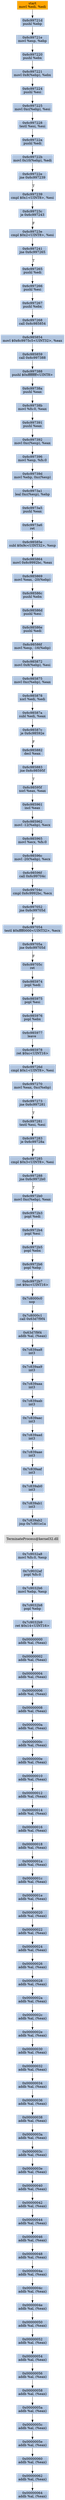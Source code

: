 digraph G {
node[shape=rectangle,style=filled,fillcolor=lightsteelblue,color=lightsteelblue]
bgcolor="transparent"
a0x6c99721bmovl_edi_edi[label="start\nmovl %edi, %edi",color="lightgrey",fillcolor="orange"];
a0x6c99721dpushl_ebp[label="0x6c99721d\npushl %ebp"];
a0x6c99721emovl_esp_ebp[label="0x6c99721e\nmovl %esp, %ebp"];
a0x6c997220pushl_ebx[label="0x6c997220\npushl %ebx"];
a0x6c997221movl_0x8ebp__ebx[label="0x6c997221\nmovl 0x8(%ebp), %ebx"];
a0x6c997224pushl_esi[label="0x6c997224\npushl %esi"];
a0x6c997225movl_0xcebp__esi[label="0x6c997225\nmovl 0xc(%ebp), %esi"];
a0x6c997228testl_esi_esi[label="0x6c997228\ntestl %esi, %esi"];
a0x6c99722apushl_edi[label="0x6c99722a\npushl %edi"];
a0x6c99722bmovl_0x10ebp__edi[label="0x6c99722b\nmovl 0x10(%ebp), %edi"];
a0x6c99722ejne_0x6c997239[label="0x6c99722e\njne 0x6c997239"];
a0x6c997239cmpl_0x1UINT8_esi[label="0x6c997239\ncmpl $0x1<UINT8>, %esi"];
a0x6c99723cje_0x6c997243[label="0x6c99723c\nje 0x6c997243"];
a0x6c99723ecmpl_0x2UINT8_esi[label="0x6c99723e\ncmpl $0x2<UINT8>, %esi"];
a0x6c997241jne_0x6c997265[label="0x6c997241\njne 0x6c997265"];
a0x6c997265pushl_edi[label="0x6c997265\npushl %edi"];
a0x6c997266pushl_esi[label="0x6c997266\npushl %esi"];
a0x6c997267pushl_ebx[label="0x6c997267\npushl %ebx"];
a0x6c997268call_0x6c985854[label="0x6c997268\ncall 0x6c985854"];
a0x6c985854movl_0x6c9975c5UINT32_eax[label="0x6c985854\nmovl $0x6c9975c5<UINT32>, %eax"];
a0x6c985859call_0x6c997388[label="0x6c985859\ncall 0x6c997388"];
a0x6c997388pushl_0xffffffffUINT8[label="0x6c997388\npushl $0xffffffff<UINT8>"];
a0x6c99738apushl_eax[label="0x6c99738a\npushl %eax"];
a0x6c99738bmovl_fs_0_eax[label="0x6c99738b\nmovl %fs:0, %eax"];
a0x6c997391pushl_eax[label="0x6c997391\npushl %eax"];
a0x6c997392movl_0xcesp__eax[label="0x6c997392\nmovl 0xc(%esp), %eax"];
a0x6c997396movl_esp_fs_0[label="0x6c997396\nmovl %esp, %fs:0"];
a0x6c99739dmovl_ebp_0xcesp_[label="0x6c99739d\nmovl %ebp, 0xc(%esp)"];
a0x6c9973a1leal_0xcesp__ebp[label="0x6c9973a1\nleal 0xc(%esp), %ebp"];
a0x6c9973a5pushl_eax[label="0x6c9973a5\npushl %eax"];
a0x6c9973a6ret[label="0x6c9973a6\nret"];
a0x6c98585esubl_0x9cUINT32_esp[label="0x6c98585e\nsubl $0x9c<UINT32>, %esp"];
a0x6c985864movl_0x6c9992bc_eax[label="0x6c985864\nmovl 0x6c9992bc, %eax"];
a0x6c985869movl_eax__20ebp_[label="0x6c985869\nmovl %eax, -20(%ebp)"];
a0x6c98586cpushl_ebx[label="0x6c98586c\npushl %ebx"];
a0x6c98586dpushl_esi[label="0x6c98586d\npushl %esi"];
a0x6c98586epushl_edi[label="0x6c98586e\npushl %edi"];
a0x6c98586fmovl_esp__16ebp_[label="0x6c98586f\nmovl %esp, -16(%ebp)"];
a0x6c985872movl_0x8ebp__esi[label="0x6c985872\nmovl 0x8(%ebp), %esi"];
a0x6c985875movl_0xcebp__eax[label="0x6c985875\nmovl 0xc(%ebp), %eax"];
a0x6c985878xorl_edi_edi[label="0x6c985878\nxorl %edi, %edi"];
a0x6c98587asubl_edi_eax[label="0x6c98587a\nsubl %edi, %eax"];
a0x6c98587cje_0x6c98592e[label="0x6c98587c\nje 0x6c98592e"];
a0x6c985882decl_eax[label="0x6c985882\ndecl %eax"];
a0x6c985883jne_0x6c98595f[label="0x6c985883\njne 0x6c98595f"];
a0x6c98595fxorl_eax_eax[label="0x6c98595f\nxorl %eax, %eax"];
a0x6c985961incl_eax[label="0x6c985961\nincl %eax"];
a0x6c985962movl__12ebp__ecx[label="0x6c985962\nmovl -12(%ebp), %ecx"];
a0x6c985965movl_ecx_fs_0[label="0x6c985965\nmovl %ecx, %fs:0"];
a0x6c98596cmovl__20ebp__ecx[label="0x6c98596c\nmovl -20(%ebp), %ecx"];
a0x6c98596fcall_0x6c99704c[label="0x6c98596f\ncall 0x6c99704c"];
a0x6c99704ccmpl_0x6c9992bc_ecx[label="0x6c99704c\ncmpl 0x6c9992bc, %ecx"];
a0x6c997052jne_0x6c99705d[label="0x6c997052\njne 0x6c99705d"];
a0x6c997054testl_0xffff0000UINT32_ecx[label="0x6c997054\ntestl $0xffff0000<UINT32>, %ecx"];
a0x6c99705ajne_0x6c99705d[label="0x6c99705a\njne 0x6c99705d"];
a0x6c99705cret[label="0x6c99705c\nret"];
a0x6c985974popl_edi[label="0x6c985974\npopl %edi"];
a0x6c985975popl_esi[label="0x6c985975\npopl %esi"];
a0x6c985976popl_ebx[label="0x6c985976\npopl %ebx"];
a0x6c985977leave_[label="0x6c985977\nleave "];
a0x6c985978ret_0xcUINT16[label="0x6c985978\nret $0xc<UINT16>"];
a0x6c99726dcmpl_0x1UINT8_esi[label="0x6c99726d\ncmpl $0x1<UINT8>, %esi"];
a0x6c997270movl_eax_0xcebp_[label="0x6c997270\nmovl %eax, 0xc(%ebp)"];
a0x6c997273jne_0x6c997281[label="0x6c997273\njne 0x6c997281"];
a0x6c997281testl_esi_esi[label="0x6c997281\ntestl %esi, %esi"];
a0x6c997283je_0x6c99728a[label="0x6c997283\nje 0x6c99728a"];
a0x6c997285cmpl_0x3UINT8_esi[label="0x6c997285\ncmpl $0x3<UINT8>, %esi"];
a0x6c997288jne_0x6c9972b0[label="0x6c997288\njne 0x6c9972b0"];
a0x6c9972b0movl_0xcebp__eax[label="0x6c9972b0\nmovl 0xc(%ebp), %eax"];
a0x6c9972b3popl_edi[label="0x6c9972b3\npopl %edi"];
a0x6c9972b4popl_esi[label="0x6c9972b4\npopl %esi"];
a0x6c9972b5popl_ebx[label="0x6c9972b5\npopl %ebx"];
a0x6c9972b6popl_ebp[label="0x6c9972b6\npopl %ebp"];
a0x6c9972b7ret_0xcUINT16[label="0x6c9972b7\nret $0xc<UINT16>"];
a0x7c8000c0nop_[label="0x7c8000c0\nnop "];
a0x7c8000c1call_0x63d7f9f4[label="0x7c8000c1\ncall 0x63d7f9f4"];
a0x63d7f9f4addb_al_eax_[label="0x63d7f9f4\naddb %al, (%eax)"];
a0x7c839aa8int3_[label="0x7c839aa8\nint3 "];
a0x7c839aa9int3_[label="0x7c839aa9\nint3 "];
a0x7c839aaaint3_[label="0x7c839aaa\nint3 "];
a0x7c839aabint3_[label="0x7c839aab\nint3 "];
a0x7c839aacint3_[label="0x7c839aac\nint3 "];
a0x7c839aadint3_[label="0x7c839aad\nint3 "];
a0x7c839aaeint3_[label="0x7c839aae\nint3 "];
a0x7c839aafint3_[label="0x7c839aaf\nint3 "];
a0x7c839ab0int3_[label="0x7c839ab0\nint3 "];
a0x7c839ab1int3_[label="0x7c839ab1\nint3 "];
a0x7c839ab2jmp_0x7c801e1a[label="0x7c839ab2\njmp 0x7c801e1a"];
TerminateProcess_kernel32_dll[label="TerminateProcess@kernel32.dll",color="lightgrey",fillcolor="lightgrey"];
a0x7c9032a8movl_fs_0_esp[label="0x7c9032a8\nmovl %fs:0, %esp"];
a0x7c9032afpopl_fs_0[label="0x7c9032af\npopl %fs:0"];
a0x7c9032b6movl_ebp_esp[label="0x7c9032b6\nmovl %ebp, %esp"];
a0x7c9032b8popl_ebp[label="0x7c9032b8\npopl %ebp"];
a0x7c9032b9ret_0x14UINT16[label="0x7c9032b9\nret $0x14<UINT16>"];
a0x00000000addb_al_eax_[label="0x00000000\naddb %al, (%eax)"];
a0x00000002addb_al_eax_[label="0x00000002\naddb %al, (%eax)"];
a0x00000004addb_al_eax_[label="0x00000004\naddb %al, (%eax)"];
a0x00000006addb_al_eax_[label="0x00000006\naddb %al, (%eax)"];
a0x00000008addb_al_eax_[label="0x00000008\naddb %al, (%eax)"];
a0x0000000aaddb_al_eax_[label="0x0000000a\naddb %al, (%eax)"];
a0x0000000caddb_al_eax_[label="0x0000000c\naddb %al, (%eax)"];
a0x0000000eaddb_al_eax_[label="0x0000000e\naddb %al, (%eax)"];
a0x00000010addb_al_eax_[label="0x00000010\naddb %al, (%eax)"];
a0x00000012addb_al_eax_[label="0x00000012\naddb %al, (%eax)"];
a0x00000014addb_al_eax_[label="0x00000014\naddb %al, (%eax)"];
a0x00000016addb_al_eax_[label="0x00000016\naddb %al, (%eax)"];
a0x00000018addb_al_eax_[label="0x00000018\naddb %al, (%eax)"];
a0x0000001aaddb_al_eax_[label="0x0000001a\naddb %al, (%eax)"];
a0x0000001caddb_al_eax_[label="0x0000001c\naddb %al, (%eax)"];
a0x0000001eaddb_al_eax_[label="0x0000001e\naddb %al, (%eax)"];
a0x00000020addb_al_eax_[label="0x00000020\naddb %al, (%eax)"];
a0x00000022addb_al_eax_[label="0x00000022\naddb %al, (%eax)"];
a0x00000024addb_al_eax_[label="0x00000024\naddb %al, (%eax)"];
a0x00000026addb_al_eax_[label="0x00000026\naddb %al, (%eax)"];
a0x00000028addb_al_eax_[label="0x00000028\naddb %al, (%eax)"];
a0x0000002aaddb_al_eax_[label="0x0000002a\naddb %al, (%eax)"];
a0x0000002caddb_al_eax_[label="0x0000002c\naddb %al, (%eax)"];
a0x0000002eaddb_al_eax_[label="0x0000002e\naddb %al, (%eax)"];
a0x00000030addb_al_eax_[label="0x00000030\naddb %al, (%eax)"];
a0x00000032addb_al_eax_[label="0x00000032\naddb %al, (%eax)"];
a0x00000034addb_al_eax_[label="0x00000034\naddb %al, (%eax)"];
a0x00000036addb_al_eax_[label="0x00000036\naddb %al, (%eax)"];
a0x00000038addb_al_eax_[label="0x00000038\naddb %al, (%eax)"];
a0x0000003aaddb_al_eax_[label="0x0000003a\naddb %al, (%eax)"];
a0x0000003caddb_al_eax_[label="0x0000003c\naddb %al, (%eax)"];
a0x0000003eaddb_al_eax_[label="0x0000003e\naddb %al, (%eax)"];
a0x00000040addb_al_eax_[label="0x00000040\naddb %al, (%eax)"];
a0x00000042addb_al_eax_[label="0x00000042\naddb %al, (%eax)"];
a0x00000044addb_al_eax_[label="0x00000044\naddb %al, (%eax)"];
a0x00000046addb_al_eax_[label="0x00000046\naddb %al, (%eax)"];
a0x00000048addb_al_eax_[label="0x00000048\naddb %al, (%eax)"];
a0x0000004aaddb_al_eax_[label="0x0000004a\naddb %al, (%eax)"];
a0x0000004caddb_al_eax_[label="0x0000004c\naddb %al, (%eax)"];
a0x0000004eaddb_al_eax_[label="0x0000004e\naddb %al, (%eax)"];
a0x00000050addb_al_eax_[label="0x00000050\naddb %al, (%eax)"];
a0x00000052addb_al_eax_[label="0x00000052\naddb %al, (%eax)"];
a0x00000054addb_al_eax_[label="0x00000054\naddb %al, (%eax)"];
a0x00000056addb_al_eax_[label="0x00000056\naddb %al, (%eax)"];
a0x00000058addb_al_eax_[label="0x00000058\naddb %al, (%eax)"];
a0x0000005aaddb_al_eax_[label="0x0000005a\naddb %al, (%eax)"];
a0x0000005caddb_al_eax_[label="0x0000005c\naddb %al, (%eax)"];
a0x0000005eaddb_al_eax_[label="0x0000005e\naddb %al, (%eax)"];
a0x00000060addb_al_eax_[label="0x00000060\naddb %al, (%eax)"];
a0x00000062addb_al_eax_[label="0x00000062\naddb %al, (%eax)"];
a0x00000064addb_al_eax_[label="0x00000064\naddb %al, (%eax)"];
a0x6c99721bmovl_edi_edi -> a0x6c99721dpushl_ebp [color="#000000"];
a0x6c99721dpushl_ebp -> a0x6c99721emovl_esp_ebp [color="#000000"];
a0x6c99721emovl_esp_ebp -> a0x6c997220pushl_ebx [color="#000000"];
a0x6c997220pushl_ebx -> a0x6c997221movl_0x8ebp__ebx [color="#000000"];
a0x6c997221movl_0x8ebp__ebx -> a0x6c997224pushl_esi [color="#000000"];
a0x6c997224pushl_esi -> a0x6c997225movl_0xcebp__esi [color="#000000"];
a0x6c997225movl_0xcebp__esi -> a0x6c997228testl_esi_esi [color="#000000"];
a0x6c997228testl_esi_esi -> a0x6c99722apushl_edi [color="#000000"];
a0x6c99722apushl_edi -> a0x6c99722bmovl_0x10ebp__edi [color="#000000"];
a0x6c99722bmovl_0x10ebp__edi -> a0x6c99722ejne_0x6c997239 [color="#000000"];
a0x6c99722ejne_0x6c997239 -> a0x6c997239cmpl_0x1UINT8_esi [color="#000000",label="T"];
a0x6c997239cmpl_0x1UINT8_esi -> a0x6c99723cje_0x6c997243 [color="#000000"];
a0x6c99723cje_0x6c997243 -> a0x6c99723ecmpl_0x2UINT8_esi [color="#000000",label="F"];
a0x6c99723ecmpl_0x2UINT8_esi -> a0x6c997241jne_0x6c997265 [color="#000000"];
a0x6c997241jne_0x6c997265 -> a0x6c997265pushl_edi [color="#000000",label="T"];
a0x6c997265pushl_edi -> a0x6c997266pushl_esi [color="#000000"];
a0x6c997266pushl_esi -> a0x6c997267pushl_ebx [color="#000000"];
a0x6c997267pushl_ebx -> a0x6c997268call_0x6c985854 [color="#000000"];
a0x6c997268call_0x6c985854 -> a0x6c985854movl_0x6c9975c5UINT32_eax [color="#000000"];
a0x6c985854movl_0x6c9975c5UINT32_eax -> a0x6c985859call_0x6c997388 [color="#000000"];
a0x6c985859call_0x6c997388 -> a0x6c997388pushl_0xffffffffUINT8 [color="#000000"];
a0x6c997388pushl_0xffffffffUINT8 -> a0x6c99738apushl_eax [color="#000000"];
a0x6c99738apushl_eax -> a0x6c99738bmovl_fs_0_eax [color="#000000"];
a0x6c99738bmovl_fs_0_eax -> a0x6c997391pushl_eax [color="#000000"];
a0x6c997391pushl_eax -> a0x6c997392movl_0xcesp__eax [color="#000000"];
a0x6c997392movl_0xcesp__eax -> a0x6c997396movl_esp_fs_0 [color="#000000"];
a0x6c997396movl_esp_fs_0 -> a0x6c99739dmovl_ebp_0xcesp_ [color="#000000"];
a0x6c99739dmovl_ebp_0xcesp_ -> a0x6c9973a1leal_0xcesp__ebp [color="#000000"];
a0x6c9973a1leal_0xcesp__ebp -> a0x6c9973a5pushl_eax [color="#000000"];
a0x6c9973a5pushl_eax -> a0x6c9973a6ret [color="#000000"];
a0x6c9973a6ret -> a0x6c98585esubl_0x9cUINT32_esp [color="#000000"];
a0x6c98585esubl_0x9cUINT32_esp -> a0x6c985864movl_0x6c9992bc_eax [color="#000000"];
a0x6c985864movl_0x6c9992bc_eax -> a0x6c985869movl_eax__20ebp_ [color="#000000"];
a0x6c985869movl_eax__20ebp_ -> a0x6c98586cpushl_ebx [color="#000000"];
a0x6c98586cpushl_ebx -> a0x6c98586dpushl_esi [color="#000000"];
a0x6c98586dpushl_esi -> a0x6c98586epushl_edi [color="#000000"];
a0x6c98586epushl_edi -> a0x6c98586fmovl_esp__16ebp_ [color="#000000"];
a0x6c98586fmovl_esp__16ebp_ -> a0x6c985872movl_0x8ebp__esi [color="#000000"];
a0x6c985872movl_0x8ebp__esi -> a0x6c985875movl_0xcebp__eax [color="#000000"];
a0x6c985875movl_0xcebp__eax -> a0x6c985878xorl_edi_edi [color="#000000"];
a0x6c985878xorl_edi_edi -> a0x6c98587asubl_edi_eax [color="#000000"];
a0x6c98587asubl_edi_eax -> a0x6c98587cje_0x6c98592e [color="#000000"];
a0x6c98587cje_0x6c98592e -> a0x6c985882decl_eax [color="#000000",label="F"];
a0x6c985882decl_eax -> a0x6c985883jne_0x6c98595f [color="#000000"];
a0x6c985883jne_0x6c98595f -> a0x6c98595fxorl_eax_eax [color="#000000",label="T"];
a0x6c98595fxorl_eax_eax -> a0x6c985961incl_eax [color="#000000"];
a0x6c985961incl_eax -> a0x6c985962movl__12ebp__ecx [color="#000000"];
a0x6c985962movl__12ebp__ecx -> a0x6c985965movl_ecx_fs_0 [color="#000000"];
a0x6c985965movl_ecx_fs_0 -> a0x6c98596cmovl__20ebp__ecx [color="#000000"];
a0x6c98596cmovl__20ebp__ecx -> a0x6c98596fcall_0x6c99704c [color="#000000"];
a0x6c98596fcall_0x6c99704c -> a0x6c99704ccmpl_0x6c9992bc_ecx [color="#000000"];
a0x6c99704ccmpl_0x6c9992bc_ecx -> a0x6c997052jne_0x6c99705d [color="#000000"];
a0x6c997052jne_0x6c99705d -> a0x6c997054testl_0xffff0000UINT32_ecx [color="#000000",label="F"];
a0x6c997054testl_0xffff0000UINT32_ecx -> a0x6c99705ajne_0x6c99705d [color="#000000"];
a0x6c99705ajne_0x6c99705d -> a0x6c99705cret [color="#000000",label="F"];
a0x6c99705cret -> a0x6c985974popl_edi [color="#000000"];
a0x6c985974popl_edi -> a0x6c985975popl_esi [color="#000000"];
a0x6c985975popl_esi -> a0x6c985976popl_ebx [color="#000000"];
a0x6c985976popl_ebx -> a0x6c985977leave_ [color="#000000"];
a0x6c985977leave_ -> a0x6c985978ret_0xcUINT16 [color="#000000"];
a0x6c985978ret_0xcUINT16 -> a0x6c99726dcmpl_0x1UINT8_esi [color="#000000"];
a0x6c99726dcmpl_0x1UINT8_esi -> a0x6c997270movl_eax_0xcebp_ [color="#000000"];
a0x6c997270movl_eax_0xcebp_ -> a0x6c997273jne_0x6c997281 [color="#000000"];
a0x6c997273jne_0x6c997281 -> a0x6c997281testl_esi_esi [color="#000000",label="T"];
a0x6c997281testl_esi_esi -> a0x6c997283je_0x6c99728a [color="#000000"];
a0x6c997283je_0x6c99728a -> a0x6c997285cmpl_0x3UINT8_esi [color="#000000",label="F"];
a0x6c997285cmpl_0x3UINT8_esi -> a0x6c997288jne_0x6c9972b0 [color="#000000"];
a0x6c997288jne_0x6c9972b0 -> a0x6c9972b0movl_0xcebp__eax [color="#000000",label="T"];
a0x6c9972b0movl_0xcebp__eax -> a0x6c9972b3popl_edi [color="#000000"];
a0x6c9972b3popl_edi -> a0x6c9972b4popl_esi [color="#000000"];
a0x6c9972b4popl_esi -> a0x6c9972b5popl_ebx [color="#000000"];
a0x6c9972b5popl_ebx -> a0x6c9972b6popl_ebp [color="#000000"];
a0x6c9972b6popl_ebp -> a0x6c9972b7ret_0xcUINT16 [color="#000000"];
a0x6c9972b7ret_0xcUINT16 -> a0x7c8000c0nop_ [color="#000000"];
a0x7c8000c0nop_ -> a0x7c8000c1call_0x63d7f9f4 [color="#000000"];
a0x7c8000c1call_0x63d7f9f4 -> a0x63d7f9f4addb_al_eax_ [color="#000000"];
a0x63d7f9f4addb_al_eax_ -> a0x7c839aa8int3_ [color="#000000"];
a0x7c839aa8int3_ -> a0x7c839aa9int3_ [color="#000000"];
a0x7c839aa9int3_ -> a0x7c839aaaint3_ [color="#000000"];
a0x7c839aaaint3_ -> a0x7c839aabint3_ [color="#000000"];
a0x7c839aabint3_ -> a0x7c839aacint3_ [color="#000000"];
a0x7c839aacint3_ -> a0x7c839aadint3_ [color="#000000"];
a0x7c839aadint3_ -> a0x7c839aaeint3_ [color="#000000"];
a0x7c839aaeint3_ -> a0x7c839aafint3_ [color="#000000"];
a0x7c839aafint3_ -> a0x7c839ab0int3_ [color="#000000"];
a0x7c839ab0int3_ -> a0x7c839ab1int3_ [color="#000000"];
a0x7c839ab1int3_ -> a0x7c839ab2jmp_0x7c801e1a [color="#000000"];
a0x7c839ab2jmp_0x7c801e1a -> TerminateProcess_kernel32_dll [color="#000000"];
TerminateProcess_kernel32_dll -> a0x7c9032a8movl_fs_0_esp [color="#000000"];
a0x7c9032a8movl_fs_0_esp -> a0x7c9032afpopl_fs_0 [color="#000000"];
a0x7c9032afpopl_fs_0 -> a0x7c9032b6movl_ebp_esp [color="#000000"];
a0x7c9032b6movl_ebp_esp -> a0x7c9032b8popl_ebp [color="#000000"];
a0x7c9032b8popl_ebp -> a0x7c9032b9ret_0x14UINT16 [color="#000000"];
a0x7c9032b9ret_0x14UINT16 -> a0x00000000addb_al_eax_ [color="#000000"];
a0x00000000addb_al_eax_ -> a0x00000002addb_al_eax_ [color="#000000"];
a0x00000002addb_al_eax_ -> a0x00000004addb_al_eax_ [color="#000000"];
a0x00000004addb_al_eax_ -> a0x00000006addb_al_eax_ [color="#000000"];
a0x00000006addb_al_eax_ -> a0x00000008addb_al_eax_ [color="#000000"];
a0x00000008addb_al_eax_ -> a0x0000000aaddb_al_eax_ [color="#000000"];
a0x0000000aaddb_al_eax_ -> a0x0000000caddb_al_eax_ [color="#000000"];
a0x0000000caddb_al_eax_ -> a0x0000000eaddb_al_eax_ [color="#000000"];
a0x0000000eaddb_al_eax_ -> a0x00000010addb_al_eax_ [color="#000000"];
a0x00000010addb_al_eax_ -> a0x00000012addb_al_eax_ [color="#000000"];
a0x00000012addb_al_eax_ -> a0x00000014addb_al_eax_ [color="#000000"];
a0x00000014addb_al_eax_ -> a0x00000016addb_al_eax_ [color="#000000"];
a0x00000016addb_al_eax_ -> a0x00000018addb_al_eax_ [color="#000000"];
a0x00000018addb_al_eax_ -> a0x0000001aaddb_al_eax_ [color="#000000"];
a0x0000001aaddb_al_eax_ -> a0x0000001caddb_al_eax_ [color="#000000"];
a0x0000001caddb_al_eax_ -> a0x0000001eaddb_al_eax_ [color="#000000"];
a0x0000001eaddb_al_eax_ -> a0x00000020addb_al_eax_ [color="#000000"];
a0x00000020addb_al_eax_ -> a0x00000022addb_al_eax_ [color="#000000"];
a0x00000022addb_al_eax_ -> a0x00000024addb_al_eax_ [color="#000000"];
a0x00000024addb_al_eax_ -> a0x00000026addb_al_eax_ [color="#000000"];
a0x00000026addb_al_eax_ -> a0x00000028addb_al_eax_ [color="#000000"];
a0x00000028addb_al_eax_ -> a0x0000002aaddb_al_eax_ [color="#000000"];
a0x0000002aaddb_al_eax_ -> a0x0000002caddb_al_eax_ [color="#000000"];
a0x0000002caddb_al_eax_ -> a0x0000002eaddb_al_eax_ [color="#000000"];
a0x0000002eaddb_al_eax_ -> a0x00000030addb_al_eax_ [color="#000000"];
a0x00000030addb_al_eax_ -> a0x00000032addb_al_eax_ [color="#000000"];
a0x00000032addb_al_eax_ -> a0x00000034addb_al_eax_ [color="#000000"];
a0x00000034addb_al_eax_ -> a0x00000036addb_al_eax_ [color="#000000"];
a0x00000036addb_al_eax_ -> a0x00000038addb_al_eax_ [color="#000000"];
a0x00000038addb_al_eax_ -> a0x0000003aaddb_al_eax_ [color="#000000"];
a0x0000003aaddb_al_eax_ -> a0x0000003caddb_al_eax_ [color="#000000"];
a0x0000003caddb_al_eax_ -> a0x0000003eaddb_al_eax_ [color="#000000"];
a0x0000003eaddb_al_eax_ -> a0x00000040addb_al_eax_ [color="#000000"];
a0x00000040addb_al_eax_ -> a0x00000042addb_al_eax_ [color="#000000"];
a0x00000042addb_al_eax_ -> a0x00000044addb_al_eax_ [color="#000000"];
a0x00000044addb_al_eax_ -> a0x00000046addb_al_eax_ [color="#000000"];
a0x00000046addb_al_eax_ -> a0x00000048addb_al_eax_ [color="#000000"];
a0x00000048addb_al_eax_ -> a0x0000004aaddb_al_eax_ [color="#000000"];
a0x0000004aaddb_al_eax_ -> a0x0000004caddb_al_eax_ [color="#000000"];
a0x0000004caddb_al_eax_ -> a0x0000004eaddb_al_eax_ [color="#000000"];
a0x0000004eaddb_al_eax_ -> a0x00000050addb_al_eax_ [color="#000000"];
a0x00000050addb_al_eax_ -> a0x00000052addb_al_eax_ [color="#000000"];
a0x00000052addb_al_eax_ -> a0x00000054addb_al_eax_ [color="#000000"];
a0x00000054addb_al_eax_ -> a0x00000056addb_al_eax_ [color="#000000"];
a0x00000056addb_al_eax_ -> a0x00000058addb_al_eax_ [color="#000000"];
a0x00000058addb_al_eax_ -> a0x0000005aaddb_al_eax_ [color="#000000"];
a0x0000005aaddb_al_eax_ -> a0x0000005caddb_al_eax_ [color="#000000"];
a0x0000005caddb_al_eax_ -> a0x0000005eaddb_al_eax_ [color="#000000"];
a0x0000005eaddb_al_eax_ -> a0x00000060addb_al_eax_ [color="#000000"];
a0x00000060addb_al_eax_ -> a0x00000062addb_al_eax_ [color="#000000"];
a0x00000062addb_al_eax_ -> a0x00000064addb_al_eax_ [color="#000000"];
}
